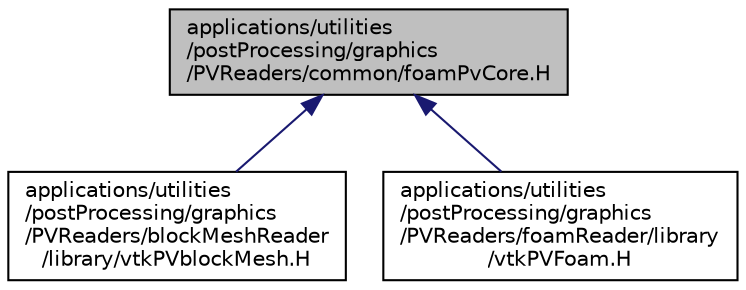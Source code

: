 digraph "applications/utilities/postProcessing/graphics/PVReaders/common/foamPvCore.H"
{
  bgcolor="transparent";
  edge [fontname="Helvetica",fontsize="10",labelfontname="Helvetica",labelfontsize="10"];
  node [fontname="Helvetica",fontsize="10",shape=record];
  Node1 [label="applications/utilities\l/postProcessing/graphics\l/PVReaders/common/foamPvCore.H",height=0.2,width=0.4,color="black", fillcolor="grey75", style="filled" fontcolor="black"];
  Node1 -> Node2 [dir="back",color="midnightblue",fontsize="10",style="solid",fontname="Helvetica"];
  Node2 [label="applications/utilities\l/postProcessing/graphics\l/PVReaders/blockMeshReader\l/library/vtkPVblockMesh.H",height=0.2,width=0.4,color="black",URL="$vtkPVblockMesh_8H.html"];
  Node1 -> Node3 [dir="back",color="midnightblue",fontsize="10",style="solid",fontname="Helvetica"];
  Node3 [label="applications/utilities\l/postProcessing/graphics\l/PVReaders/foamReader/library\l/vtkPVFoam.H",height=0.2,width=0.4,color="black",URL="$vtkPVFoam_8H.html"];
}
